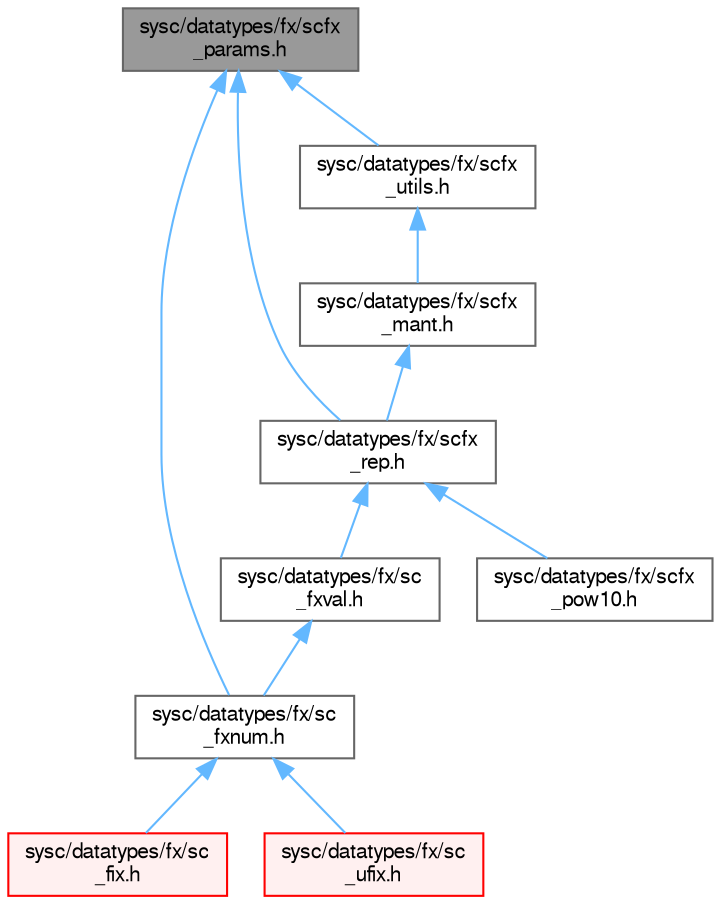 digraph "sysc/datatypes/fx/scfx_params.h"
{
 // LATEX_PDF_SIZE
  bgcolor="transparent";
  edge [fontname=FreeSans,fontsize=10,labelfontname=FreeSans,labelfontsize=10];
  node [fontname=FreeSans,fontsize=10,shape=box,height=0.2,width=0.4];
  Node1 [id="Node000001",label="sysc/datatypes/fx/scfx\l_params.h",height=0.2,width=0.4,color="gray40", fillcolor="grey60", style="filled", fontcolor="black",tooltip=" "];
  Node1 -> Node2 [id="edge1_Node000001_Node000002",dir="back",color="steelblue1",style="solid",tooltip=" "];
  Node2 [id="Node000002",label="sysc/datatypes/fx/sc\l_fxnum.h",height=0.2,width=0.4,color="grey40", fillcolor="white", style="filled",URL="$a00119.html",tooltip=" "];
  Node2 -> Node3 [id="edge2_Node000002_Node000003",dir="back",color="steelblue1",style="solid",tooltip=" "];
  Node3 [id="Node000003",label="sysc/datatypes/fx/sc\l_fix.h",height=0.2,width=0.4,color="red", fillcolor="#FFF0F0", style="filled",URL="$a00113.html",tooltip=" "];
  Node2 -> Node6 [id="edge3_Node000002_Node000006",dir="back",color="steelblue1",style="solid",tooltip=" "];
  Node6 [id="Node000006",label="sysc/datatypes/fx/sc\l_ufix.h",height=0.2,width=0.4,color="red", fillcolor="#FFF0F0", style="filled",URL="$a00092.html",tooltip=" "];
  Node1 -> Node8 [id="edge4_Node000001_Node000008",dir="back",color="steelblue1",style="solid",tooltip=" "];
  Node8 [id="Node000008",label="sysc/datatypes/fx/scfx\l_rep.h",height=0.2,width=0.4,color="grey40", fillcolor="white", style="filled",URL="$a00089.html",tooltip=" "];
  Node8 -> Node9 [id="edge5_Node000008_Node000009",dir="back",color="steelblue1",style="solid",tooltip=" "];
  Node9 [id="Node000009",label="sysc/datatypes/fx/sc\l_fxval.h",height=0.2,width=0.4,color="grey40", fillcolor="white", style="filled",URL="$a00098.html",tooltip=" "];
  Node9 -> Node2 [id="edge6_Node000009_Node000002",dir="back",color="steelblue1",style="solid",tooltip=" "];
  Node8 -> Node10 [id="edge7_Node000008_Node000010",dir="back",color="steelblue1",style="solid",tooltip=" "];
  Node10 [id="Node000010",label="sysc/datatypes/fx/scfx\l_pow10.h",height=0.2,width=0.4,color="grey40", fillcolor="white", style="filled",URL="$a00080.html",tooltip=" "];
  Node1 -> Node11 [id="edge8_Node000001_Node000011",dir="back",color="steelblue1",style="solid",tooltip=" "];
  Node11 [id="Node000011",label="sysc/datatypes/fx/scfx\l_utils.h",height=0.2,width=0.4,color="grey40", fillcolor="white", style="filled",URL="$a00116.html",tooltip=" "];
  Node11 -> Node12 [id="edge9_Node000011_Node000012",dir="back",color="steelblue1",style="solid",tooltip=" "];
  Node12 [id="Node000012",label="sysc/datatypes/fx/scfx\l_mant.h",height=0.2,width=0.4,color="grey40", fillcolor="white", style="filled",URL="$a00062.html",tooltip=" "];
  Node12 -> Node8 [id="edge10_Node000012_Node000008",dir="back",color="steelblue1",style="solid",tooltip=" "];
}
